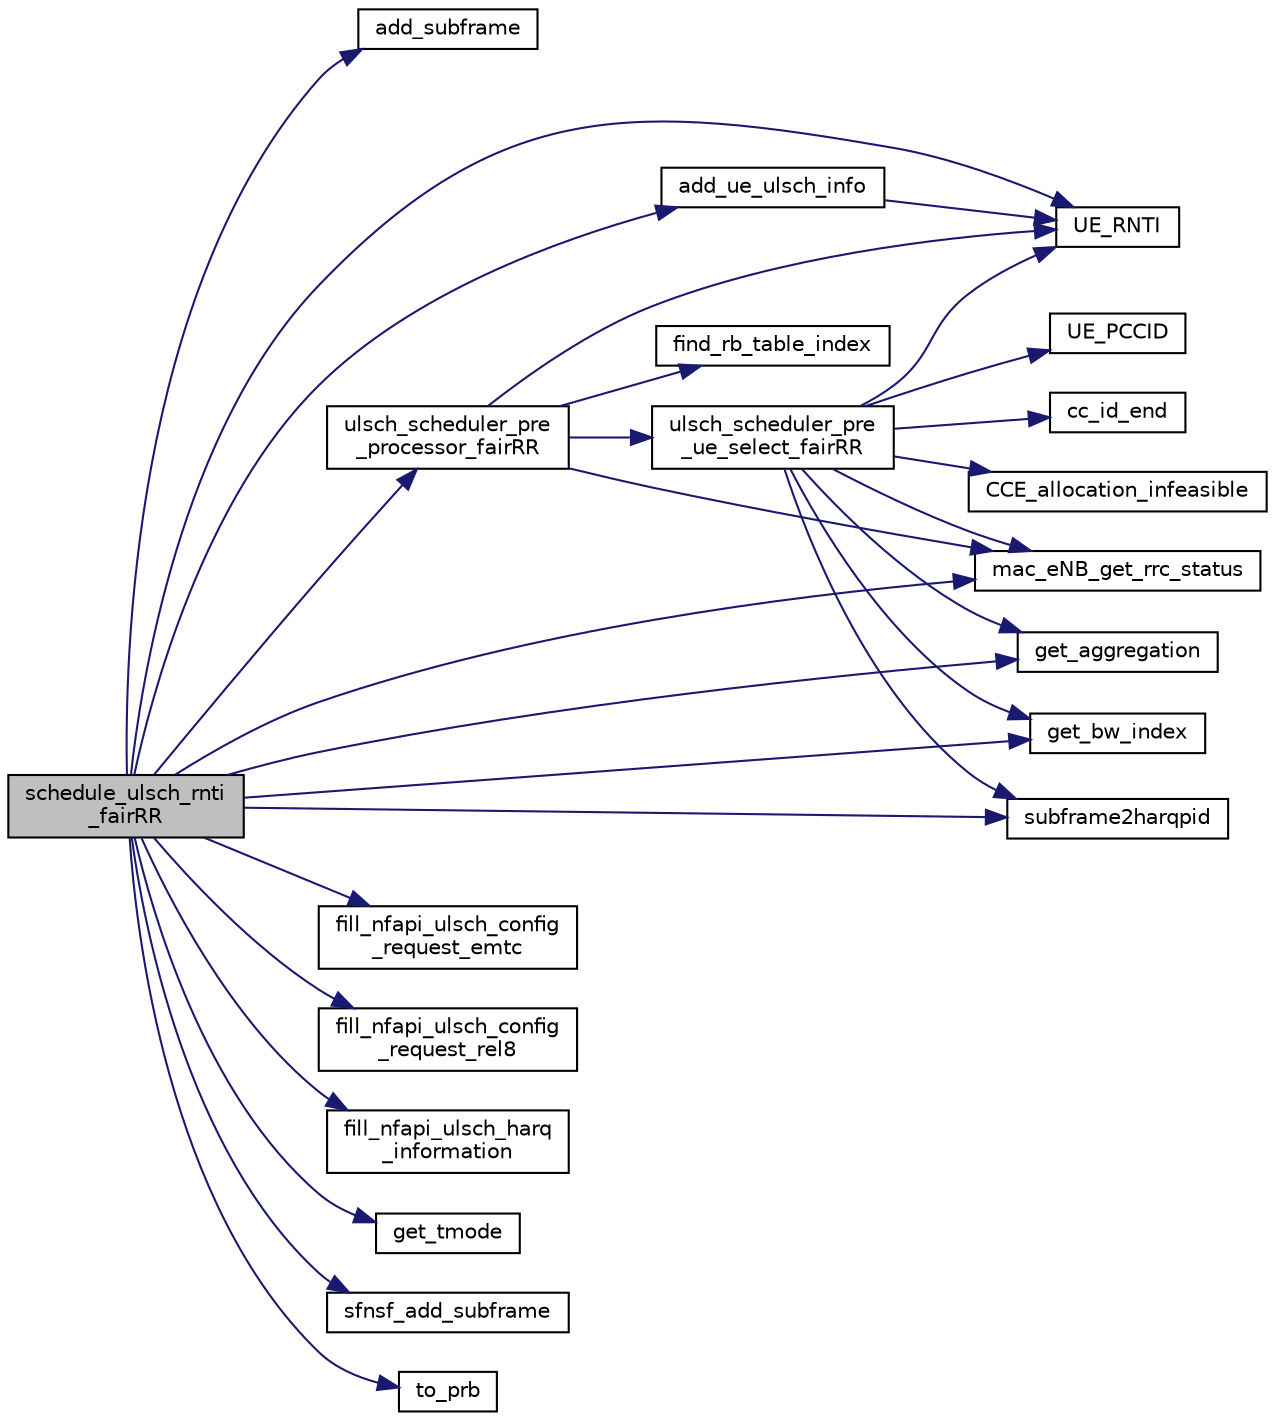 digraph "schedule_ulsch_rnti_fairRR"
{
 // LATEX_PDF_SIZE
  edge [fontname="Helvetica",fontsize="10",labelfontname="Helvetica",labelfontsize="10"];
  node [fontname="Helvetica",fontsize="10",shape=record];
  rankdir="LR";
  Node1 [label="schedule_ulsch_rnti\l_fairRR",height=0.2,width=0.4,color="black", fillcolor="grey75", style="filled", fontcolor="black",tooltip=" "];
  Node1 -> Node2 [color="midnightblue",fontsize="10",style="solid",fontname="Helvetica"];
  Node2 [label="add_subframe",height=0.2,width=0.4,color="black", fillcolor="white", style="filled",URL="$eNB__scheduler__fairRR_8c.html#a309a9f944d0482f6ac7bbf52c3cca4b5",tooltip=" "];
  Node1 -> Node3 [color="midnightblue",fontsize="10",style="solid",fontname="Helvetica"];
  Node3 [label="add_ue_ulsch_info",height=0.2,width=0.4,color="black", fillcolor="white", style="filled",URL="$group____mac.html#ga19f1ad54e9af511431bfbdad27ce833a",tooltip=" "];
  Node3 -> Node4 [color="midnightblue",fontsize="10",style="solid",fontname="Helvetica"];
  Node4 [label="UE_RNTI",height=0.2,width=0.4,color="black", fillcolor="white", style="filled",URL="$group____mac.html#gab1357b72b8008581c108de6f662a3ca8",tooltip=" "];
  Node1 -> Node5 [color="midnightblue",fontsize="10",style="solid",fontname="Helvetica"];
  Node5 [label="fill_nfapi_ulsch_config\l_request_emtc",height=0.2,width=0.4,color="black", fillcolor="white", style="filled",URL="$group____mac.html#gace5a836812104e2f53a1434f8a0508cd",tooltip=" "];
  Node1 -> Node6 [color="midnightblue",fontsize="10",style="solid",fontname="Helvetica"];
  Node6 [label="fill_nfapi_ulsch_config\l_request_rel8",height=0.2,width=0.4,color="black", fillcolor="white", style="filled",URL="$group____mac.html#ga326dab2194640b7a93927f0f550f3ba3",tooltip=" "];
  Node1 -> Node7 [color="midnightblue",fontsize="10",style="solid",fontname="Helvetica"];
  Node7 [label="fill_nfapi_ulsch_harq\l_information",height=0.2,width=0.4,color="black", fillcolor="white", style="filled",URL="$group____mac.html#ga24528a99ff4caefeb7956eab43040181",tooltip=" "];
  Node1 -> Node8 [color="midnightblue",fontsize="10",style="solid",fontname="Helvetica"];
  Node8 [label="get_aggregation",height=0.2,width=0.4,color="black", fillcolor="white", style="filled",URL="$group____mac.html#ga4c2fbdb0dfe9c6eb3eea73322800e767",tooltip=" "];
  Node1 -> Node9 [color="midnightblue",fontsize="10",style="solid",fontname="Helvetica"];
  Node9 [label="get_bw_index",height=0.2,width=0.4,color="black", fillcolor="white", style="filled",URL="$group____mac.html#ga90192a5bf0a35e59da30cc67f2d17d33",tooltip=" "];
  Node1 -> Node10 [color="midnightblue",fontsize="10",style="solid",fontname="Helvetica"];
  Node10 [label="get_tmode",height=0.2,width=0.4,color="black", fillcolor="white", style="filled",URL="$group____mac.html#gabda3f675c9ac309af6cc662ef486752a",tooltip=" "];
  Node1 -> Node11 [color="midnightblue",fontsize="10",style="solid",fontname="Helvetica"];
  Node11 [label="mac_eNB_get_rrc_status",height=0.2,width=0.4,color="black", fillcolor="white", style="filled",URL="$group____rrc.html#ga924d14199b132512e86d4fec21b50253",tooltip=" "];
  Node1 -> Node12 [color="midnightblue",fontsize="10",style="solid",fontname="Helvetica"];
  Node12 [label="sfnsf_add_subframe",height=0.2,width=0.4,color="black", fillcolor="white", style="filled",URL="$eNB__scheduler__fairRR_8c.html#aa29bf5c4b02fce76f1eded1af219a2ee",tooltip=" "];
  Node1 -> Node13 [color="midnightblue",fontsize="10",style="solid",fontname="Helvetica"];
  Node13 [label="subframe2harqpid",height=0.2,width=0.4,color="black", fillcolor="white", style="filled",URL="$group____mac.html#gab50114bec770935c2cfd4c57407bdcbf",tooltip=" "];
  Node1 -> Node14 [color="midnightblue",fontsize="10",style="solid",fontname="Helvetica"];
  Node14 [label="to_prb",height=0.2,width=0.4,color="black", fillcolor="white", style="filled",URL="$group____mac.html#ga2ecb220c8c3fc34274ba8838c3106240",tooltip=" "];
  Node1 -> Node4 [color="midnightblue",fontsize="10",style="solid",fontname="Helvetica"];
  Node1 -> Node15 [color="midnightblue",fontsize="10",style="solid",fontname="Helvetica"];
  Node15 [label="ulsch_scheduler_pre\l_processor_fairRR",height=0.2,width=0.4,color="black", fillcolor="white", style="filled",URL="$eNB__scheduler__fairRR_8c.html#a1cfa9842d926e1daebfaca5b21689f08",tooltip=" "];
  Node15 -> Node16 [color="midnightblue",fontsize="10",style="solid",fontname="Helvetica"];
  Node16 [label="find_rb_table_index",height=0.2,width=0.4,color="black", fillcolor="white", style="filled",URL="$group____mac.html#gaea64c4a61cdf25c25accbec8838d6dc7",tooltip=" "];
  Node15 -> Node11 [color="midnightblue",fontsize="10",style="solid",fontname="Helvetica"];
  Node15 -> Node4 [color="midnightblue",fontsize="10",style="solid",fontname="Helvetica"];
  Node15 -> Node17 [color="midnightblue",fontsize="10",style="solid",fontname="Helvetica"];
  Node17 [label="ulsch_scheduler_pre\l_ue_select_fairRR",height=0.2,width=0.4,color="black", fillcolor="white", style="filled",URL="$eNB__scheduler__fairRR_8c.html#a40fe32e5a8c40cf65225546cecf6993e",tooltip=" "];
  Node17 -> Node18 [color="midnightblue",fontsize="10",style="solid",fontname="Helvetica"];
  Node18 [label="cc_id_end",height=0.2,width=0.4,color="black", fillcolor="white", style="filled",URL="$eNB__scheduler__fairRR_8c.html#ae4768777de95df62e7fc09d3f6415c96",tooltip=" "];
  Node17 -> Node19 [color="midnightblue",fontsize="10",style="solid",fontname="Helvetica"];
  Node19 [label="CCE_allocation_infeasible",height=0.2,width=0.4,color="black", fillcolor="white", style="filled",URL="$group____mac.html#ga08091f59e46cc6cbe9eac747d19517e6",tooltip=" "];
  Node17 -> Node8 [color="midnightblue",fontsize="10",style="solid",fontname="Helvetica"];
  Node17 -> Node9 [color="midnightblue",fontsize="10",style="solid",fontname="Helvetica"];
  Node17 -> Node11 [color="midnightblue",fontsize="10",style="solid",fontname="Helvetica"];
  Node17 -> Node13 [color="midnightblue",fontsize="10",style="solid",fontname="Helvetica"];
  Node17 -> Node20 [color="midnightblue",fontsize="10",style="solid",fontname="Helvetica"];
  Node20 [label="UE_PCCID",height=0.2,width=0.4,color="black", fillcolor="white", style="filled",URL="$group____mac.html#ga63d612e6b94450ff40406b999ab25448",tooltip=" "];
  Node17 -> Node4 [color="midnightblue",fontsize="10",style="solid",fontname="Helvetica"];
}
